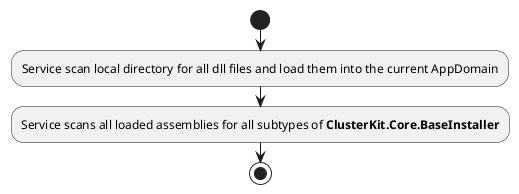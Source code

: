 @startuml

start

:Service scan local directory for all dll files and load them into the current AppDomain;
:Service scans all loaded assemblies for all subtypes of **ClusterKit.Core.BaseInstaller**;

stop
@enduml